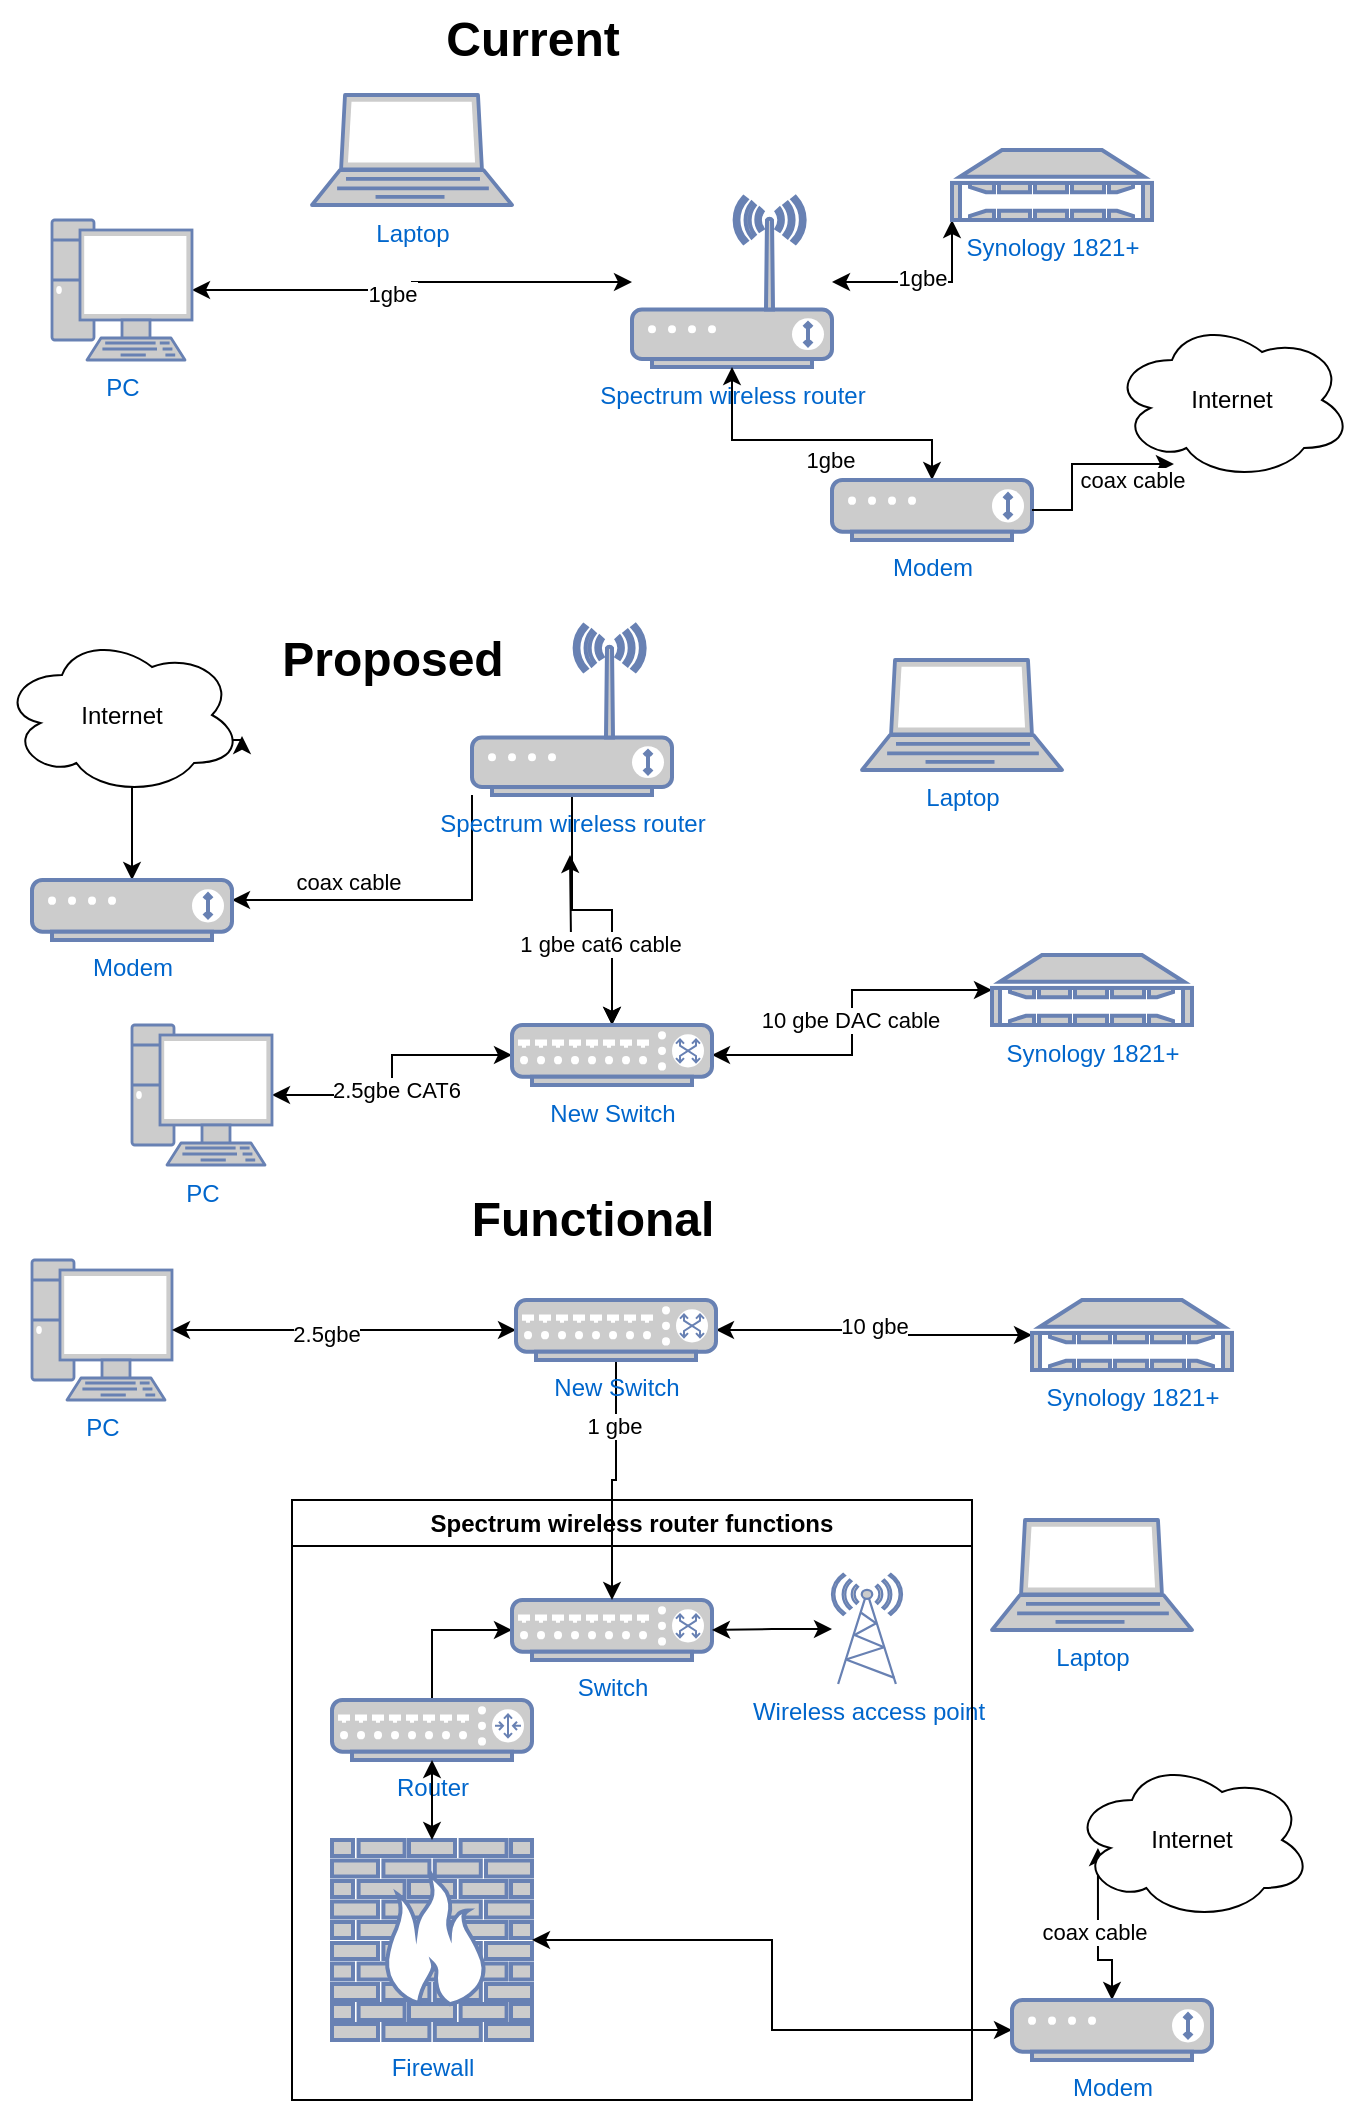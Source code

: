 <mxfile version="24.5.5" type="github">
  <diagram name="Page-1" id="WXMqCfQF9rJnC08O4d5a">
    <mxGraphModel dx="699" dy="1530" grid="1" gridSize="10" guides="1" tooltips="1" connect="1" arrows="1" fold="1" page="1" pageScale="1" pageWidth="850" pageHeight="1100" math="0" shadow="0">
      <root>
        <mxCell id="0" />
        <mxCell id="1" parent="0" />
        <mxCell id="G9D556FyMyx1McF1OM7r-12" style="edgeStyle=orthogonalEdgeStyle;rounded=0;orthogonalLoop=1;jettySize=auto;html=1;startArrow=classic;startFill=1;" edge="1" parent="1" source="G9D556FyMyx1McF1OM7r-2" target="G9D556FyMyx1McF1OM7r-7">
          <mxGeometry relative="1" as="geometry" />
        </mxCell>
        <mxCell id="G9D556FyMyx1McF1OM7r-15" value="1gbe" style="edgeLabel;html=1;align=center;verticalAlign=middle;resizable=0;points=[];" vertex="1" connectable="0" parent="G9D556FyMyx1McF1OM7r-12">
          <mxGeometry x="-0.108" y="-2" relative="1" as="geometry">
            <mxPoint as="offset" />
          </mxGeometry>
        </mxCell>
        <mxCell id="G9D556FyMyx1McF1OM7r-2" value="PC" style="fontColor=#0066CC;verticalAlign=top;verticalLabelPosition=bottom;labelPosition=center;align=center;html=1;outlineConnect=0;fillColor=#CCCCCC;strokeColor=#6881B3;gradientColor=none;gradientDirection=north;strokeWidth=2;shape=mxgraph.networks.pc;" vertex="1" parent="1">
          <mxGeometry x="40" y="140" width="70" height="70" as="geometry" />
        </mxCell>
        <mxCell id="G9D556FyMyx1McF1OM7r-3" value="Firewall" style="fontColor=#0066CC;verticalAlign=top;verticalLabelPosition=bottom;labelPosition=center;align=center;html=1;outlineConnect=0;fillColor=#CCCCCC;strokeColor=#6881B3;gradientColor=none;gradientDirection=north;strokeWidth=2;shape=mxgraph.networks.firewall;" vertex="1" parent="1">
          <mxGeometry x="180" y="950" width="100" height="100" as="geometry" />
        </mxCell>
        <mxCell id="G9D556FyMyx1McF1OM7r-40" style="edgeStyle=orthogonalEdgeStyle;rounded=0;orthogonalLoop=1;jettySize=auto;html=1;startArrow=classic;startFill=1;" edge="1" parent="1" source="G9D556FyMyx1McF1OM7r-5" target="G9D556FyMyx1McF1OM7r-3">
          <mxGeometry relative="1" as="geometry" />
        </mxCell>
        <mxCell id="G9D556FyMyx1McF1OM7r-7" value="Spectrum wireless router" style="fontColor=#0066CC;verticalAlign=top;verticalLabelPosition=bottom;labelPosition=center;align=center;html=1;outlineConnect=0;fillColor=#CCCCCC;strokeColor=#6881B3;gradientColor=none;gradientDirection=north;strokeWidth=2;shape=mxgraph.networks.wireless_modem;" vertex="1" parent="1">
          <mxGeometry x="330" y="128.5" width="100" height="85" as="geometry" />
        </mxCell>
        <mxCell id="G9D556FyMyx1McF1OM7r-8" value="Current" style="text;strokeColor=none;fillColor=none;html=1;fontSize=24;fontStyle=1;verticalAlign=middle;align=center;" vertex="1" parent="1">
          <mxGeometry x="230" y="30" width="100" height="40" as="geometry" />
        </mxCell>
        <mxCell id="G9D556FyMyx1McF1OM7r-14" style="edgeStyle=orthogonalEdgeStyle;rounded=0;orthogonalLoop=1;jettySize=auto;html=1;startArrow=classic;startFill=1;exitX=0;exitY=1;exitDx=0;exitDy=0;exitPerimeter=0;" edge="1" parent="1" source="G9D556FyMyx1McF1OM7r-44" target="G9D556FyMyx1McF1OM7r-7">
          <mxGeometry relative="1" as="geometry">
            <mxPoint x="475" y="200" as="sourcePoint" />
            <mxPoint x="345" y="200" as="targetPoint" />
          </mxGeometry>
        </mxCell>
        <mxCell id="G9D556FyMyx1McF1OM7r-17" value="1gbe" style="edgeLabel;html=1;align=center;verticalAlign=middle;resizable=0;points=[];" vertex="1" connectable="0" parent="G9D556FyMyx1McF1OM7r-14">
          <mxGeometry x="0.015" y="-2" relative="1" as="geometry">
            <mxPoint as="offset" />
          </mxGeometry>
        </mxCell>
        <mxCell id="G9D556FyMyx1McF1OM7r-20" value="PC" style="fontColor=#0066CC;verticalAlign=top;verticalLabelPosition=bottom;labelPosition=center;align=center;html=1;outlineConnect=0;fillColor=#CCCCCC;strokeColor=#6881B3;gradientColor=none;gradientDirection=north;strokeWidth=2;shape=mxgraph.networks.pc;" vertex="1" parent="1">
          <mxGeometry x="30" y="660" width="70" height="70" as="geometry" />
        </mxCell>
        <mxCell id="G9D556FyMyx1McF1OM7r-25" value="Functional" style="text;strokeColor=none;fillColor=none;html=1;fontSize=24;fontStyle=1;verticalAlign=middle;align=center;" vertex="1" parent="1">
          <mxGeometry x="260" y="620" width="100" height="40" as="geometry" />
        </mxCell>
        <mxCell id="G9D556FyMyx1McF1OM7r-26" style="edgeStyle=orthogonalEdgeStyle;rounded=0;orthogonalLoop=1;jettySize=auto;html=1;startArrow=classic;startFill=1;entryX=1;entryY=0.5;entryDx=0;entryDy=0;entryPerimeter=0;" edge="1" parent="1" source="G9D556FyMyx1McF1OM7r-45" target="G9D556FyMyx1McF1OM7r-70">
          <mxGeometry relative="1" as="geometry">
            <mxPoint x="485" y="790" as="sourcePoint" />
            <mxPoint x="355" y="790" as="targetPoint" />
          </mxGeometry>
        </mxCell>
        <mxCell id="G9D556FyMyx1McF1OM7r-27" value="10 gbe" style="edgeLabel;html=1;align=center;verticalAlign=middle;resizable=0;points=[];" vertex="1" connectable="0" parent="G9D556FyMyx1McF1OM7r-26">
          <mxGeometry x="0.015" y="-2" relative="1" as="geometry">
            <mxPoint as="offset" />
          </mxGeometry>
        </mxCell>
        <mxCell id="G9D556FyMyx1McF1OM7r-42" style="edgeStyle=orthogonalEdgeStyle;rounded=0;orthogonalLoop=1;jettySize=auto;html=1;entryX=0;entryY=0.5;entryDx=0;entryDy=0;entryPerimeter=0;" edge="1" parent="1" source="G9D556FyMyx1McF1OM7r-28" target="G9D556FyMyx1McF1OM7r-29">
          <mxGeometry relative="1" as="geometry" />
        </mxCell>
        <mxCell id="G9D556FyMyx1McF1OM7r-28" value="Router" style="fontColor=#0066CC;verticalAlign=top;verticalLabelPosition=bottom;labelPosition=center;align=center;html=1;outlineConnect=0;fillColor=#CCCCCC;strokeColor=#6881B3;gradientColor=none;gradientDirection=north;strokeWidth=2;shape=mxgraph.networks.router;" vertex="1" parent="1">
          <mxGeometry x="180" y="880" width="100" height="30" as="geometry" />
        </mxCell>
        <mxCell id="G9D556FyMyx1McF1OM7r-29" value="Switch" style="fontColor=#0066CC;verticalAlign=top;verticalLabelPosition=bottom;labelPosition=center;align=center;html=1;outlineConnect=0;fillColor=#CCCCCC;strokeColor=#6881B3;gradientColor=none;gradientDirection=north;strokeWidth=2;shape=mxgraph.networks.switch;" vertex="1" parent="1">
          <mxGeometry x="270" y="830" width="100" height="30" as="geometry" />
        </mxCell>
        <mxCell id="G9D556FyMyx1McF1OM7r-43" style="edgeStyle=orthogonalEdgeStyle;rounded=0;orthogonalLoop=1;jettySize=auto;html=1;startArrow=classic;startFill=1;entryX=1;entryY=0.5;entryDx=0;entryDy=0;entryPerimeter=0;" edge="1" parent="1" source="G9D556FyMyx1McF1OM7r-30" target="G9D556FyMyx1McF1OM7r-29">
          <mxGeometry relative="1" as="geometry">
            <mxPoint x="370" y="830" as="targetPoint" />
          </mxGeometry>
        </mxCell>
        <mxCell id="G9D556FyMyx1McF1OM7r-31" style="edgeStyle=orthogonalEdgeStyle;rounded=0;orthogonalLoop=1;jettySize=auto;html=1;startArrow=classic;startFill=1;exitX=1;exitY=0.5;exitDx=0;exitDy=0;exitPerimeter=0;" edge="1" parent="1" source="G9D556FyMyx1McF1OM7r-20" target="G9D556FyMyx1McF1OM7r-70">
          <mxGeometry relative="1" as="geometry">
            <mxPoint x="180" y="820" as="sourcePoint" />
            <mxPoint x="190" y="650" as="targetPoint" />
            <Array as="points">
              <mxPoint x="120" y="695" />
            </Array>
          </mxGeometry>
        </mxCell>
        <mxCell id="G9D556FyMyx1McF1OM7r-32" value="2.5gbe" style="edgeLabel;html=1;align=center;verticalAlign=middle;resizable=0;points=[];" vertex="1" connectable="0" parent="G9D556FyMyx1McF1OM7r-31">
          <mxGeometry x="-0.108" y="-2" relative="1" as="geometry">
            <mxPoint as="offset" />
          </mxGeometry>
        </mxCell>
        <mxCell id="G9D556FyMyx1McF1OM7r-30" value="Wireless access point" style="fontColor=#0066CC;verticalAlign=top;verticalLabelPosition=bottom;labelPosition=center;align=center;html=1;outlineConnect=0;fillColor=#CCCCCC;strokeColor=#6881B3;gradientColor=none;gradientDirection=north;strokeWidth=2;shape=mxgraph.networks.radio_tower;" vertex="1" parent="1">
          <mxGeometry x="430" y="817" width="35" height="55" as="geometry" />
        </mxCell>
        <mxCell id="G9D556FyMyx1McF1OM7r-36" style="edgeStyle=orthogonalEdgeStyle;rounded=0;orthogonalLoop=1;jettySize=auto;html=1;startArrow=classic;startFill=1;" edge="1" parent="1" source="G9D556FyMyx1McF1OM7r-80" target="G9D556FyMyx1McF1OM7r-7">
          <mxGeometry relative="1" as="geometry">
            <mxPoint x="410" y="250" as="sourcePoint" />
            <mxPoint x="540" y="230" as="targetPoint" />
            <Array as="points">
              <mxPoint x="480" y="250" />
              <mxPoint x="380" y="250" />
            </Array>
          </mxGeometry>
        </mxCell>
        <mxCell id="G9D556FyMyx1McF1OM7r-37" value="1gbe" style="edgeLabel;html=1;align=center;verticalAlign=middle;resizable=0;points=[];" vertex="1" connectable="0" parent="G9D556FyMyx1McF1OM7r-36">
          <mxGeometry x="0.015" y="-2" relative="1" as="geometry">
            <mxPoint x="8" y="12" as="offset" />
          </mxGeometry>
        </mxCell>
        <mxCell id="G9D556FyMyx1McF1OM7r-38" style="edgeStyle=orthogonalEdgeStyle;rounded=0;orthogonalLoop=1;jettySize=auto;html=1;startArrow=classic;startFill=1;exitX=0.108;exitY=0.55;exitDx=0;exitDy=0;exitPerimeter=0;" edge="1" parent="1" source="G9D556FyMyx1McF1OM7r-79" target="G9D556FyMyx1McF1OM7r-5">
          <mxGeometry relative="1" as="geometry">
            <mxPoint x="610" y="1000" as="sourcePoint" />
            <mxPoint x="230" y="1148" as="targetPoint" />
            <Array as="points" />
          </mxGeometry>
        </mxCell>
        <mxCell id="G9D556FyMyx1McF1OM7r-39" value="coax cable" style="edgeLabel;html=1;align=center;verticalAlign=middle;resizable=0;points=[];" vertex="1" connectable="0" parent="G9D556FyMyx1McF1OM7r-38">
          <mxGeometry x="0.015" y="-2" relative="1" as="geometry">
            <mxPoint as="offset" />
          </mxGeometry>
        </mxCell>
        <mxCell id="G9D556FyMyx1McF1OM7r-41" style="edgeStyle=orthogonalEdgeStyle;rounded=0;orthogonalLoop=1;jettySize=auto;html=1;entryX=0.5;entryY=1;entryDx=0;entryDy=0;entryPerimeter=0;startArrow=classic;startFill=1;" edge="1" parent="1" source="G9D556FyMyx1McF1OM7r-3" target="G9D556FyMyx1McF1OM7r-28">
          <mxGeometry relative="1" as="geometry" />
        </mxCell>
        <mxCell id="G9D556FyMyx1McF1OM7r-44" value="Synology 1821+" style="fontColor=#0066CC;verticalAlign=top;verticalLabelPosition=bottom;labelPosition=center;align=center;html=1;outlineConnect=0;fillColor=#CCCCCC;strokeColor=#6881B3;gradientColor=none;gradientDirection=north;strokeWidth=2;shape=mxgraph.networks.nas_filer;" vertex="1" parent="1">
          <mxGeometry x="490" y="105" width="100" height="35" as="geometry" />
        </mxCell>
        <mxCell id="G9D556FyMyx1McF1OM7r-45" value="Synology 1821+" style="fontColor=#0066CC;verticalAlign=top;verticalLabelPosition=bottom;labelPosition=center;align=center;html=1;outlineConnect=0;fillColor=#CCCCCC;strokeColor=#6881B3;gradientColor=none;gradientDirection=north;strokeWidth=2;shape=mxgraph.networks.nas_filer;" vertex="1" parent="1">
          <mxGeometry x="530" y="680" width="100" height="35" as="geometry" />
        </mxCell>
        <mxCell id="G9D556FyMyx1McF1OM7r-48" value="Laptop&lt;div&gt;&lt;br&gt;&lt;/div&gt;" style="fontColor=#0066CC;verticalAlign=top;verticalLabelPosition=bottom;labelPosition=center;align=center;html=1;outlineConnect=0;fillColor=#CCCCCC;strokeColor=#6881B3;gradientColor=none;gradientDirection=north;strokeWidth=2;shape=mxgraph.networks.laptop;" vertex="1" parent="1">
          <mxGeometry x="170" y="77.5" width="100" height="55" as="geometry" />
        </mxCell>
        <mxCell id="G9D556FyMyx1McF1OM7r-49" value="Laptop&lt;div&gt;&lt;br&gt;&lt;/div&gt;" style="fontColor=#0066CC;verticalAlign=top;verticalLabelPosition=bottom;labelPosition=center;align=center;html=1;outlineConnect=0;fillColor=#CCCCCC;strokeColor=#6881B3;gradientColor=none;gradientDirection=north;strokeWidth=2;shape=mxgraph.networks.laptop;" vertex="1" parent="1">
          <mxGeometry x="510" y="790" width="100" height="55" as="geometry" />
        </mxCell>
        <mxCell id="G9D556FyMyx1McF1OM7r-51" value="Spectrum wireless router functions" style="swimlane;whiteSpace=wrap;html=1;" vertex="1" parent="1">
          <mxGeometry x="160" y="780" width="340" height="300" as="geometry" />
        </mxCell>
        <mxCell id="G9D556FyMyx1McF1OM7r-55" style="edgeStyle=orthogonalEdgeStyle;rounded=0;orthogonalLoop=1;jettySize=auto;html=1;startArrow=classic;startFill=1;entryX=0;entryY=0.5;entryDx=0;entryDy=0;entryPerimeter=0;" edge="1" parent="1" source="G9D556FyMyx1McF1OM7r-57" target="G9D556FyMyx1McF1OM7r-66">
          <mxGeometry relative="1" as="geometry">
            <mxPoint x="150" y="540" as="targetPoint" />
          </mxGeometry>
        </mxCell>
        <mxCell id="G9D556FyMyx1McF1OM7r-56" value="2.5gbe CAT6" style="edgeLabel;html=1;align=center;verticalAlign=middle;resizable=0;points=[];" vertex="1" connectable="0" parent="G9D556FyMyx1McF1OM7r-55">
          <mxGeometry x="-0.108" y="-2" relative="1" as="geometry">
            <mxPoint as="offset" />
          </mxGeometry>
        </mxCell>
        <mxCell id="G9D556FyMyx1McF1OM7r-57" value="PC" style="fontColor=#0066CC;verticalAlign=top;verticalLabelPosition=bottom;labelPosition=center;align=center;html=1;outlineConnect=0;fillColor=#CCCCCC;strokeColor=#6881B3;gradientColor=none;gradientDirection=north;strokeWidth=2;shape=mxgraph.networks.pc;" vertex="1" parent="1">
          <mxGeometry x="80" y="542.5" width="70" height="70" as="geometry" />
        </mxCell>
        <mxCell id="G9D556FyMyx1McF1OM7r-73" style="edgeStyle=orthogonalEdgeStyle;rounded=0;orthogonalLoop=1;jettySize=auto;html=1;startArrow=classic;startFill=1;entryX=1;entryY=0.631;entryDx=0;entryDy=0;entryPerimeter=0;" edge="1" parent="1" source="G9D556FyMyx1McF1OM7r-83" target="G9D556FyMyx1McF1OM7r-77">
          <mxGeometry relative="1" as="geometry">
            <mxPoint x="100" y="430" as="targetPoint" />
            <mxPoint x="250" y="415" as="sourcePoint" />
            <Array as="points">
              <mxPoint x="80" y="400" />
              <mxPoint x="135" y="400" />
            </Array>
          </mxGeometry>
        </mxCell>
        <mxCell id="G9D556FyMyx1McF1OM7r-84" style="edgeStyle=orthogonalEdgeStyle;rounded=0;orthogonalLoop=1;jettySize=auto;html=1;" edge="1" parent="1" source="G9D556FyMyx1McF1OM7r-58" target="G9D556FyMyx1McF1OM7r-83">
          <mxGeometry relative="1" as="geometry">
            <Array as="points">
              <mxPoint x="250" y="480" />
            </Array>
          </mxGeometry>
        </mxCell>
        <mxCell id="G9D556FyMyx1McF1OM7r-85" value="" style="edgeStyle=orthogonalEdgeStyle;rounded=0;orthogonalLoop=1;jettySize=auto;html=1;" edge="1" parent="1" source="G9D556FyMyx1McF1OM7r-58" target="G9D556FyMyx1McF1OM7r-66">
          <mxGeometry relative="1" as="geometry" />
        </mxCell>
        <mxCell id="G9D556FyMyx1McF1OM7r-58" value="Spectrum wireless router&lt;div&gt;&lt;br&gt;&lt;/div&gt;" style="fontColor=#0066CC;verticalAlign=top;verticalLabelPosition=bottom;labelPosition=center;align=center;html=1;outlineConnect=0;fillColor=#CCCCCC;strokeColor=#6881B3;gradientColor=none;gradientDirection=north;strokeWidth=2;shape=mxgraph.networks.wireless_modem;" vertex="1" parent="1">
          <mxGeometry x="250" y="342.5" width="100" height="85" as="geometry" />
        </mxCell>
        <mxCell id="G9D556FyMyx1McF1OM7r-59" value="Proposed" style="text;strokeColor=none;fillColor=none;html=1;fontSize=24;fontStyle=1;verticalAlign=middle;align=center;" vertex="1" parent="1">
          <mxGeometry x="160" y="340" width="100" height="40" as="geometry" />
        </mxCell>
        <mxCell id="G9D556FyMyx1McF1OM7r-60" style="edgeStyle=orthogonalEdgeStyle;rounded=0;orthogonalLoop=1;jettySize=auto;html=1;startArrow=classic;startFill=1;entryX=1;entryY=0.5;entryDx=0;entryDy=0;entryPerimeter=0;exitX=0;exitY=0.5;exitDx=0;exitDy=0;exitPerimeter=0;" edge="1" parent="1" source="G9D556FyMyx1McF1OM7r-64" target="G9D556FyMyx1McF1OM7r-66">
          <mxGeometry relative="1" as="geometry">
            <mxPoint x="485" y="440" as="sourcePoint" />
            <mxPoint x="355" y="440" as="targetPoint" />
          </mxGeometry>
        </mxCell>
        <mxCell id="G9D556FyMyx1McF1OM7r-69" value="10 gbe DAC cable" style="edgeLabel;html=1;align=center;verticalAlign=middle;resizable=0;points=[];" vertex="1" connectable="0" parent="G9D556FyMyx1McF1OM7r-60">
          <mxGeometry x="-0.012" y="-1" relative="1" as="geometry">
            <mxPoint as="offset" />
          </mxGeometry>
        </mxCell>
        <mxCell id="G9D556FyMyx1McF1OM7r-62" style="edgeStyle=orthogonalEdgeStyle;rounded=0;orthogonalLoop=1;jettySize=auto;html=1;startArrow=classic;startFill=1;" edge="1" parent="1" source="G9D556FyMyx1McF1OM7r-66">
          <mxGeometry relative="1" as="geometry">
            <mxPoint x="420" y="490" as="sourcePoint" />
            <mxPoint x="299" y="457.5" as="targetPoint" />
            <Array as="points" />
          </mxGeometry>
        </mxCell>
        <mxCell id="G9D556FyMyx1McF1OM7r-63" value="coax cable" style="edgeLabel;html=1;align=center;verticalAlign=middle;resizable=0;points=[];" vertex="1" connectable="0" parent="G9D556FyMyx1McF1OM7r-62">
          <mxGeometry x="0.015" y="-2" relative="1" as="geometry">
            <mxPoint x="-121" y="-28" as="offset" />
          </mxGeometry>
        </mxCell>
        <mxCell id="G9D556FyMyx1McF1OM7r-67" value="1 gbe cat6 cable" style="edgeLabel;html=1;align=center;verticalAlign=middle;resizable=0;points=[];" vertex="1" connectable="0" parent="G9D556FyMyx1McF1OM7r-62">
          <mxGeometry x="-0.094" y="1" relative="1" as="geometry">
            <mxPoint as="offset" />
          </mxGeometry>
        </mxCell>
        <mxCell id="G9D556FyMyx1McF1OM7r-64" value="Synology 1821+" style="fontColor=#0066CC;verticalAlign=top;verticalLabelPosition=bottom;labelPosition=center;align=center;html=1;outlineConnect=0;fillColor=#CCCCCC;strokeColor=#6881B3;gradientColor=none;gradientDirection=north;strokeWidth=2;shape=mxgraph.networks.nas_filer;" vertex="1" parent="1">
          <mxGeometry x="510" y="507.5" width="100" height="35" as="geometry" />
        </mxCell>
        <mxCell id="G9D556FyMyx1McF1OM7r-65" value="Laptop&lt;div&gt;&lt;br&gt;&lt;/div&gt;" style="fontColor=#0066CC;verticalAlign=top;verticalLabelPosition=bottom;labelPosition=center;align=center;html=1;outlineConnect=0;fillColor=#CCCCCC;strokeColor=#6881B3;gradientColor=none;gradientDirection=north;strokeWidth=2;shape=mxgraph.networks.laptop;" vertex="1" parent="1">
          <mxGeometry x="445" y="360" width="100" height="55" as="geometry" />
        </mxCell>
        <mxCell id="G9D556FyMyx1McF1OM7r-66" value="New Switch" style="fontColor=#0066CC;verticalAlign=top;verticalLabelPosition=bottom;labelPosition=center;align=center;html=1;outlineConnect=0;fillColor=#CCCCCC;strokeColor=#6881B3;gradientColor=none;gradientDirection=north;strokeWidth=2;shape=mxgraph.networks.switch;" vertex="1" parent="1">
          <mxGeometry x="270" y="542.5" width="100" height="30" as="geometry" />
        </mxCell>
        <mxCell id="G9D556FyMyx1McF1OM7r-71" style="edgeStyle=orthogonalEdgeStyle;rounded=0;orthogonalLoop=1;jettySize=auto;html=1;" edge="1" parent="1" source="G9D556FyMyx1McF1OM7r-70" target="G9D556FyMyx1McF1OM7r-29">
          <mxGeometry relative="1" as="geometry" />
        </mxCell>
        <mxCell id="G9D556FyMyx1McF1OM7r-72" value="1 gbe" style="edgeLabel;html=1;align=center;verticalAlign=middle;resizable=0;points=[];" vertex="1" connectable="0" parent="G9D556FyMyx1McF1OM7r-71">
          <mxGeometry x="-0.471" y="-1" relative="1" as="geometry">
            <mxPoint as="offset" />
          </mxGeometry>
        </mxCell>
        <mxCell id="G9D556FyMyx1McF1OM7r-70" value="New Switch" style="fontColor=#0066CC;verticalAlign=top;verticalLabelPosition=bottom;labelPosition=center;align=center;html=1;outlineConnect=0;fillColor=#CCCCCC;strokeColor=#6881B3;gradientColor=none;gradientDirection=north;strokeWidth=2;shape=mxgraph.networks.switch;" vertex="1" parent="1">
          <mxGeometry x="272" y="680" width="100" height="30" as="geometry" />
        </mxCell>
        <mxCell id="G9D556FyMyx1McF1OM7r-76" value="Internet" style="ellipse;shape=cloud;whiteSpace=wrap;html=1;" vertex="1" parent="1">
          <mxGeometry x="570" y="190" width="120" height="80" as="geometry" />
        </mxCell>
        <mxCell id="G9D556FyMyx1McF1OM7r-77" value="Internet" style="ellipse;shape=cloud;whiteSpace=wrap;html=1;" vertex="1" parent="1">
          <mxGeometry x="15" y="347.5" width="120" height="80" as="geometry" />
        </mxCell>
        <mxCell id="G9D556FyMyx1McF1OM7r-79" value="Internet" style="ellipse;shape=cloud;whiteSpace=wrap;html=1;" vertex="1" parent="1">
          <mxGeometry x="550" y="910" width="120" height="80" as="geometry" />
        </mxCell>
        <mxCell id="G9D556FyMyx1McF1OM7r-80" value="Modem" style="fontColor=#0066CC;verticalAlign=top;verticalLabelPosition=bottom;labelPosition=center;align=center;html=1;outlineConnect=0;fillColor=#CCCCCC;strokeColor=#6881B3;gradientColor=none;gradientDirection=north;strokeWidth=2;shape=mxgraph.networks.modem;" vertex="1" parent="1">
          <mxGeometry x="430" y="270" width="100" height="30" as="geometry" />
        </mxCell>
        <mxCell id="G9D556FyMyx1McF1OM7r-5" value="Modem" style="fontColor=#0066CC;verticalAlign=top;verticalLabelPosition=bottom;labelPosition=center;align=center;html=1;outlineConnect=0;fillColor=#CCCCCC;strokeColor=#6881B3;gradientColor=none;gradientDirection=north;strokeWidth=2;shape=mxgraph.networks.modem;" vertex="1" parent="1">
          <mxGeometry x="520" y="1030" width="100" height="30" as="geometry" />
        </mxCell>
        <mxCell id="G9D556FyMyx1McF1OM7r-81" style="edgeStyle=orthogonalEdgeStyle;rounded=0;orthogonalLoop=1;jettySize=auto;html=1;entryX=0.258;entryY=0.9;entryDx=0;entryDy=0;entryPerimeter=0;" edge="1" parent="1" source="G9D556FyMyx1McF1OM7r-80" target="G9D556FyMyx1McF1OM7r-76">
          <mxGeometry relative="1" as="geometry" />
        </mxCell>
        <mxCell id="G9D556FyMyx1McF1OM7r-82" value="coax cable" style="edgeLabel;html=1;align=center;verticalAlign=middle;resizable=0;points=[];" vertex="1" connectable="0" parent="1">
          <mxGeometry x="580" y="270" as="geometry" />
        </mxCell>
        <mxCell id="G9D556FyMyx1McF1OM7r-83" value="Modem" style="fontColor=#0066CC;verticalAlign=top;verticalLabelPosition=bottom;labelPosition=center;align=center;html=1;outlineConnect=0;fillColor=#CCCCCC;strokeColor=#6881B3;gradientColor=none;gradientDirection=north;strokeWidth=2;shape=mxgraph.networks.modem;" vertex="1" parent="1">
          <mxGeometry x="30" y="470" width="100" height="30" as="geometry" />
        </mxCell>
      </root>
    </mxGraphModel>
  </diagram>
</mxfile>
